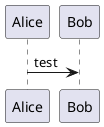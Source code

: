 @startuml
Alice -> Bob: test
@enduml

@startjson
{
  "firstName": "John",
  "lastName": "Smith",
  "isAlive": true,
  "age": 27,
  "address": {
    "streetAddress": "21 2nd Street",
    "city": "New York",
    "state": "NY",
    "postalCode": "10021-3100"
  },
  "phoneNumbers": [
    {
      "type": "home",
      "number": "212 555-1234"
    },
    {
      "type": "office",
      "number": "646 555-4567"
    }
  ],
  "children": [],
  "spouse": null
}
@endjson